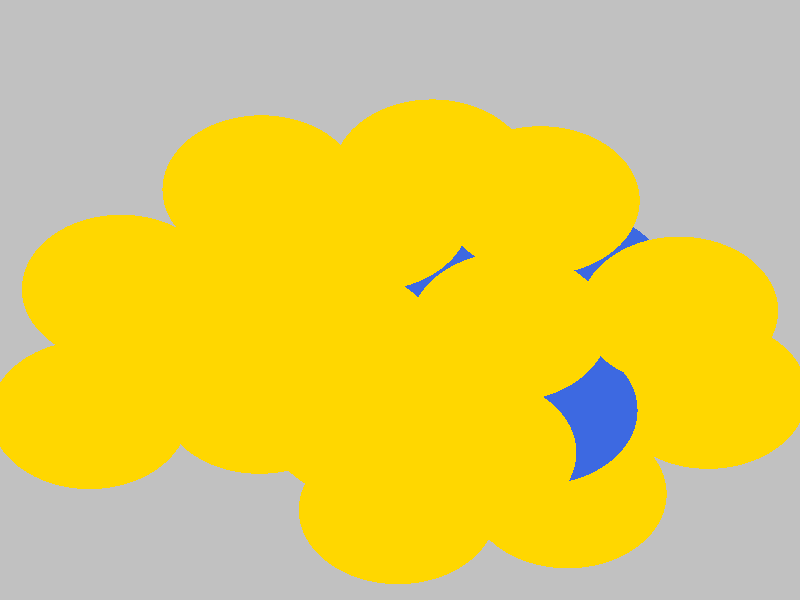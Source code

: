 #version 3.6;
#include "colors.inc"
#include "finish.inc"

global_settings {assumed_gamma 2.2 max_trace_level 6}
background {color Grey transmit 1.0}
camera {orthographic
  right -10.98*x up 10.98*y
  direction 1.00*z
  location <0,0,50.00> look_at <0,0,0>}


light_source {<  -30.00,  30.00,   40.00> color Gray40 shadowless}
light_source {<  30.00,  30.00,   40.00> color Gray40 shadowless} 
light_source {<  30.0,  -30.00,   40.00> color Gray40 shadowless}
light_source {<  -30.0,  -30.00,   40.00> color Gray40 shadowless} 
light_source {<  0.0,  0.00,   40.00> color Gray25 shadowless}
// no fog
#declare simple = finish {phong 0.7 ambient 0.4 diffuse 0.55}
#declare pale = finish {ambient 0.9 diffuse 0.30 roughness 0.001 specular 0.2 }
#declare intermediate = finish {ambient 0.4 diffuse 0.6 specular 0.1 roughness 0.04}
#declare vmd = finish {ambient 0.2 diffuse 0.80 phong 0.25 phong_size 10.0 specular 0.2 roughness 0.1}
#declare jmol = finish {ambient 0.4 diffuse 0.6 specular 1 roughness 0.001 metallic}
#declare ase2 = finish {ambient 0.2 brilliance 3 diffuse 0.6 metallic specular 0.7 roughness 0.04 reflection 0.15}
#declare ase3 = finish {ambient 0.4 brilliance 2 diffuse 0.6 metallic specular 1.0 roughness 0.001 reflection 0.0}
#declare glass = finish {ambient 0.4 diffuse 0.35 specular 1.0 roughness 0.001}
#declare glass2 = finish {ambient 0.3 diffuse 0.3 specular 1.0 reflection 0.25 roughness 0.001}
#declare Rcell = 0.100;
#declare Rbond = 0.100;

#macro atom(LOC, R, COL, TRANS, FIN)
  sphere{LOC, R texture{pigment{color COL transmit TRANS} finish{FIN}}}
#end
#macro constrain(LOC, R, COL, TRANS FIN)
union{torus{R, Rcell rotate 45*z texture{pigment{color COL transmit TRANS} finish{FIN}}}
     torus{R, Rcell rotate -45*z texture{pigment{color COL transmit TRANS} finish{FIN}}}
     translate LOC}
#end

// no cell vertices
atom(< -1.93,  -1.82,  -4.57>, 1.36, rgbt <1.00, 0.84, 0.00, 0.00>, 0.0, ase3) // #0
atom(< -0.40,   1.53,  -1.49>, 1.36, rgbt <1.00, 0.84, 0.00, 0.00>, 0.0, ase3) // #1
atom(< -1.90,   2.02,  -3.77>, 1.36, rgbt <1.00, 0.84, 0.00, 0.00>, 0.0, ase3) // #2
atom(< -4.26,  -2.10,  -3.10>, 1.36, rgbt <1.00, 0.84, 0.00, 0.00>, 0.0, ase3) // #3
atom(< -1.50,   0.49,  -6.04>, 1.36, rgbt <1.00, 0.84, 0.00, 0.00>, 0.0, ase3) // #4
atom(< -3.83,   0.20,  -4.57>, 1.36, rgbt <1.00, 0.84, 0.00, 0.00>, 0.0, ase3) // #5
atom(< -2.33,  -0.29,  -2.29>, 1.36, rgbt <1.00, 0.84, 0.00, 0.00>, 0.0, ase3) // #6
atom(<  0.81,  -3.07,  -8.31>, 1.36, rgbt <1.00, 0.84, 0.00, 0.00>, 0.0, ase3) // #7
atom(< -0.44,  -2.31,  -2.28>, 1.36, rgbt <1.00, 0.84, 0.00, 0.00>, 0.0, ase3) // #8
atom(<  2.74,  -1.25,  -7.50>, 1.36, rgbt <1.00, 0.84, 0.00, 0.00>, 0.0, ase3) // #9
atom(< -0.03,  -3.84,  -4.56>, 1.36, rgbt <1.00, 0.84, 0.00, 0.00>, 0.0, ase3) // #10
atom(<  0.40,  -1.53,  -6.03>, 1.36, rgbt <0.25, 0.41, 0.88, 0.00>, 0.0, ase3) // #11
atom(<  1.90,  -2.02,  -3.75>, 1.36, rgbt <0.25, 0.41, 0.88, 0.00>, 0.0, ase3) // #12
atom(<  2.33,   0.29,  -5.23>, 1.36, rgbt <0.25, 0.41, 0.88, 0.00>, 0.0, ase3) // #13
atom(<  0.00,   0.00,  -3.76>, 1.36, rgbt <0.25, 0.41, 0.88, 0.00>, 0.0, ase3) // #14
atom(< -0.84,  -0.77,  -0.01>, 1.36, rgbt <1.00, 0.84, 0.00, 0.00>, 0.0, ase3) // #15
atom(<  1.93,   1.82,  -2.95>, 1.36, rgbt <1.00, 0.84, 0.00, 0.00>, 0.0, ase3) // #16
atom(<  0.44,   2.31,  -5.24>, 1.36, rgbt <1.00, 0.84, 0.00, 0.00>, 0.0, ase3) // #17
atom(<  4.23,  -1.73,  -5.22>, 1.36, rgbt <1.00, 0.84, 0.00, 0.00>, 0.0, ase3) // #18
atom(<  2.30,  -3.55,  -6.02>, 1.36, rgbt <1.00, 0.84, 0.00, 0.00>, 0.0, ase3) // #19
atom(<  1.06,  -2.79,   0.00>, 1.36, rgbt <1.00, 0.84, 0.00, 0.00>, 0.0, ase3) // #20
atom(<  3.83,  -0.20,  -2.94>, 1.36, rgbt <1.00, 0.84, 0.00, 0.00>, 0.0, ase3) // #21
atom(<  1.50,  -0.49,  -1.48>, 1.36, rgbt <1.00, 0.84, 0.00, 0.00>, 0.0, ase3) // #22
atom(<  0.84,   0.77,  -7.51>, 1.36, rgbt <1.00, 0.84, 0.00, 0.00>, 0.0, ase3) // #23

// no constraints
